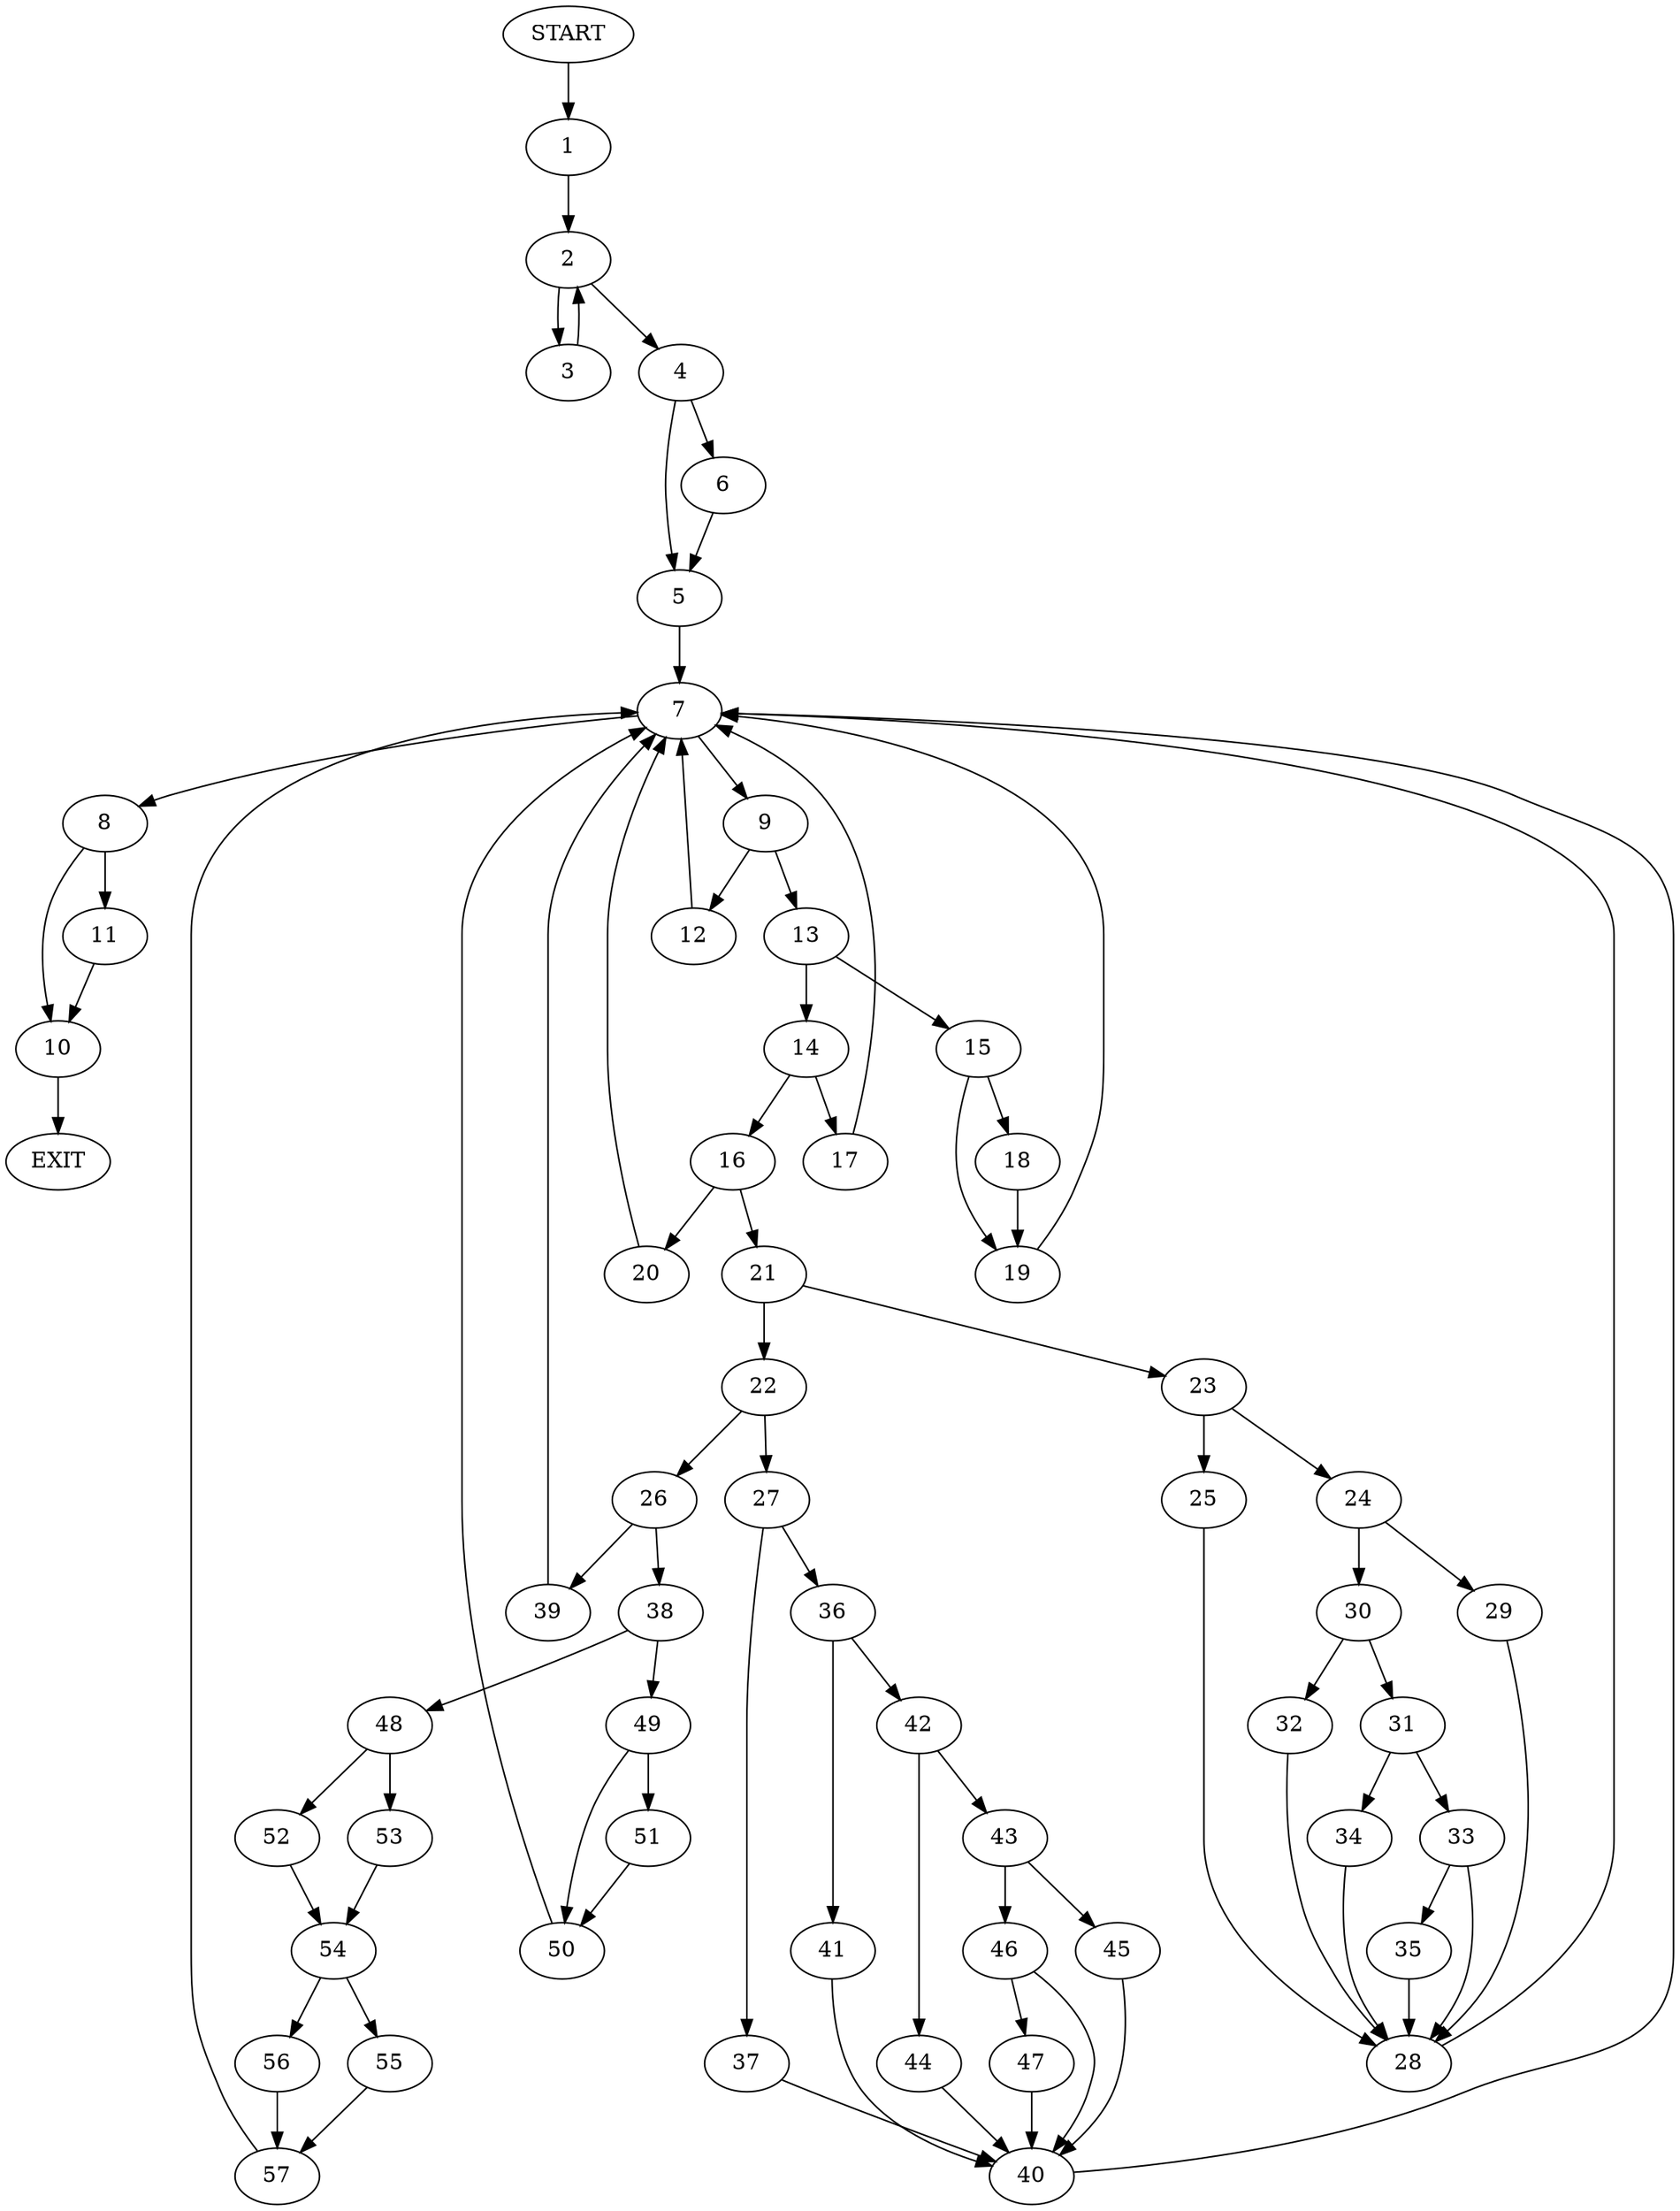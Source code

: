 digraph {
0 [label="START"]
58 [label="EXIT"]
0 -> 1
1 -> 2
2 -> 3
2 -> 4
4 -> 5
4 -> 6
3 -> 2
5 -> 7
6 -> 5
7 -> 8
7 -> 9
8 -> 10
8 -> 11
9 -> 12
9 -> 13
13 -> 14
13 -> 15
12 -> 7
14 -> 16
14 -> 17
15 -> 18
15 -> 19
18 -> 19
19 -> 7
16 -> 20
16 -> 21
17 -> 7
21 -> 22
21 -> 23
20 -> 7
23 -> 24
23 -> 25
22 -> 26
22 -> 27
25 -> 28
24 -> 29
24 -> 30
28 -> 7
29 -> 28
30 -> 31
30 -> 32
31 -> 33
31 -> 34
32 -> 28
33 -> 28
33 -> 35
34 -> 28
35 -> 28
27 -> 36
27 -> 37
26 -> 38
26 -> 39
37 -> 40
36 -> 41
36 -> 42
40 -> 7
41 -> 40
42 -> 43
42 -> 44
43 -> 45
43 -> 46
44 -> 40
46 -> 40
46 -> 47
45 -> 40
47 -> 40
38 -> 48
38 -> 49
39 -> 7
49 -> 50
49 -> 51
48 -> 52
48 -> 53
51 -> 50
50 -> 7
53 -> 54
52 -> 54
54 -> 55
54 -> 56
55 -> 57
56 -> 57
57 -> 7
11 -> 10
10 -> 58
}
